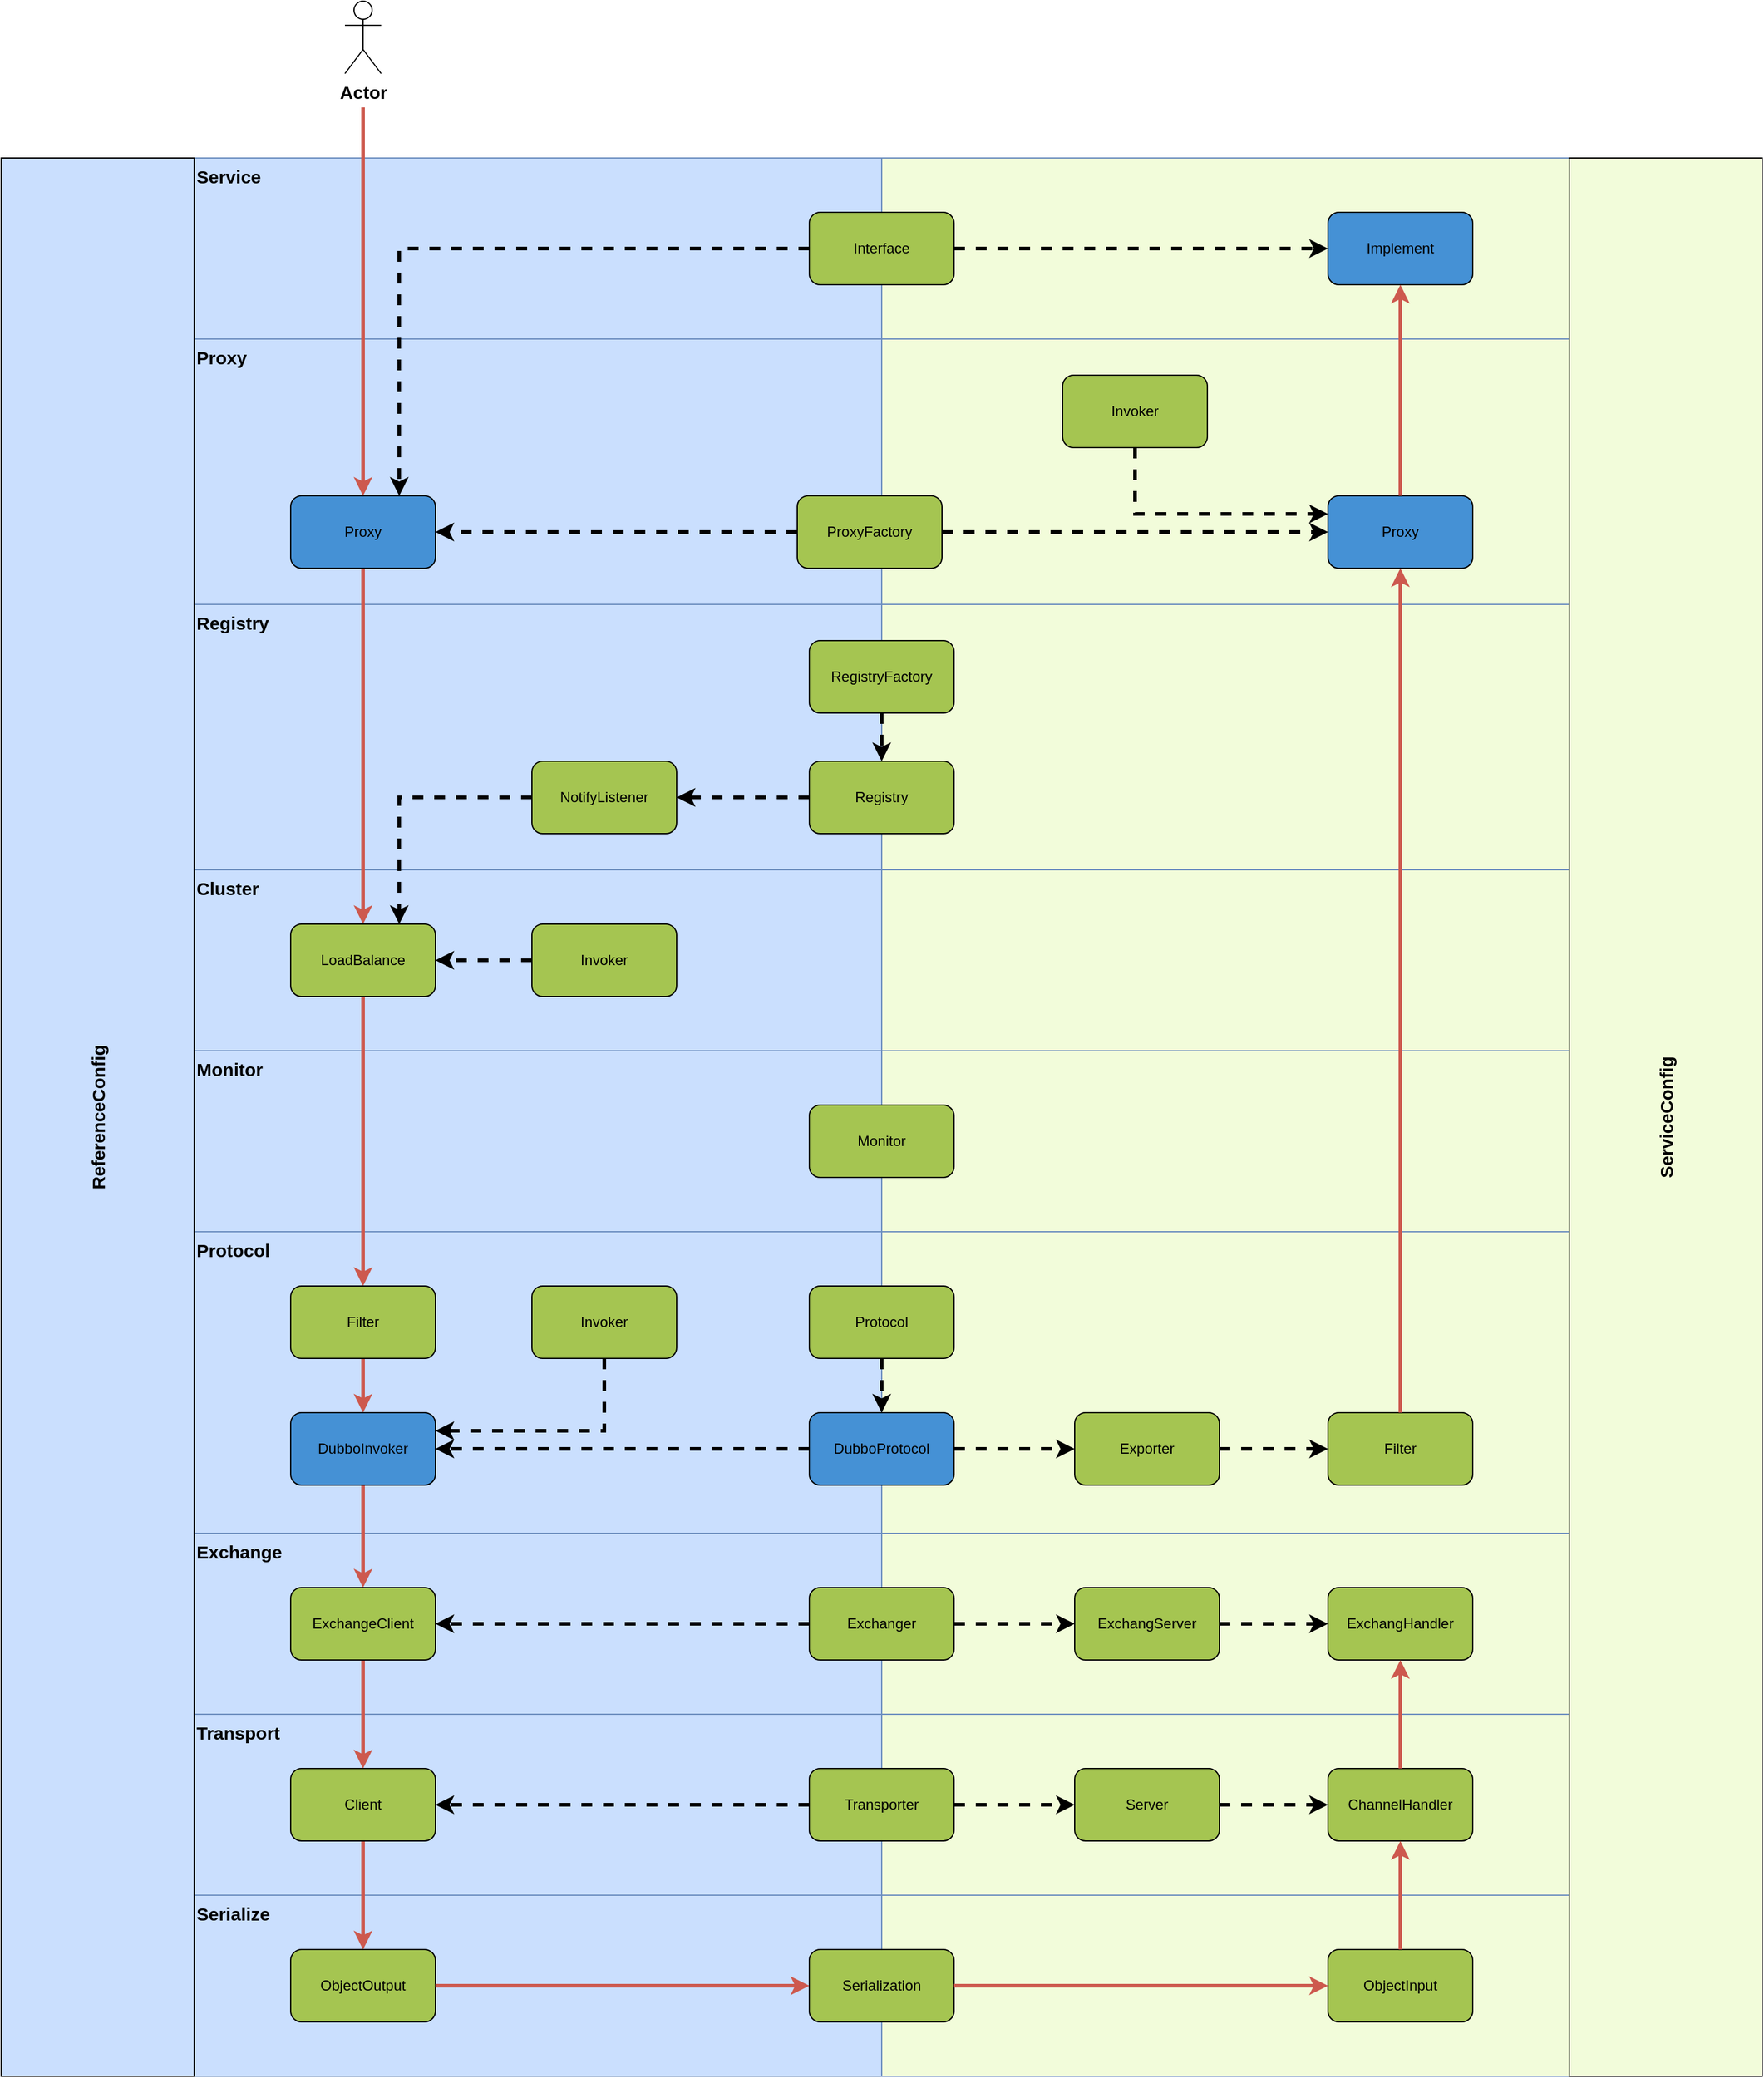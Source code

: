 <mxfile version="22.0.3" type="device">
  <diagram name="整体设计" id="Ht92Ma1IatEzV1gATZ2Z">
    <mxGraphModel dx="3815" dy="2423" grid="1" gridSize="10" guides="1" tooltips="1" connect="1" arrows="1" fold="1" page="0" pageScale="1" pageWidth="827" pageHeight="1169" math="0" shadow="0">
      <root>
        <mxCell id="0" />
        <mxCell id="1" parent="0" />
        <mxCell id="gIRKYJ1xP_HY7FMiImQd-62" value="" style="rounded=0;whiteSpace=wrap;html=1;verticalAlign=top;align=left;fontStyle=1;fontSize=15;strokeWidth=1;fillColor=#F2FCDA;strokeColor=#6c8ebf;" vertex="1" parent="1">
          <mxGeometry x="210" y="950" width="570" height="250" as="geometry" />
        </mxCell>
        <mxCell id="gIRKYJ1xP_HY7FMiImQd-61" value="" style="rounded=0;whiteSpace=wrap;html=1;verticalAlign=top;align=left;fontStyle=1;fontSize=15;strokeWidth=1;fillColor=#F2FCDA;strokeColor=#6c8ebf;" vertex="1" parent="1">
          <mxGeometry x="210" y="430" width="570" height="220" as="geometry" />
        </mxCell>
        <mxCell id="gIRKYJ1xP_HY7FMiImQd-20" value="" style="rounded=0;whiteSpace=wrap;html=1;verticalAlign=top;align=left;fontStyle=1;fontSize=15;strokeWidth=1;fillColor=#F2FCDA;strokeColor=#6c8ebf;" vertex="1" parent="1">
          <mxGeometry x="210" y="60" width="570" height="150" as="geometry" />
        </mxCell>
        <mxCell id="gIRKYJ1xP_HY7FMiImQd-58" value="" style="rounded=0;whiteSpace=wrap;html=1;verticalAlign=top;align=left;fontStyle=1;fontSize=15;strokeWidth=1;fillColor=#F2FCDA;strokeColor=#6c8ebf;" vertex="1" parent="1">
          <mxGeometry x="210" y="800" width="570" height="150" as="geometry" />
        </mxCell>
        <mxCell id="gIRKYJ1xP_HY7FMiImQd-59" value="" style="rounded=0;whiteSpace=wrap;html=1;verticalAlign=top;align=left;fontStyle=1;fontSize=15;strokeWidth=1;fillColor=#F2FCDA;strokeColor=#6c8ebf;" vertex="1" parent="1">
          <mxGeometry x="210" y="650" width="570" height="150" as="geometry" />
        </mxCell>
        <mxCell id="gIRKYJ1xP_HY7FMiImQd-60" value="" style="rounded=0;whiteSpace=wrap;html=1;verticalAlign=top;align=left;fontStyle=1;fontSize=15;strokeWidth=1;fillColor=#F2FCDA;strokeColor=#6c8ebf;" vertex="1" parent="1">
          <mxGeometry x="210" y="210" width="570" height="220" as="geometry" />
        </mxCell>
        <mxCell id="gIRKYJ1xP_HY7FMiImQd-57" value="" style="rounded=0;whiteSpace=wrap;html=1;verticalAlign=top;align=left;fontStyle=1;fontSize=15;strokeWidth=1;fillColor=#F2FCDA;strokeColor=#6c8ebf;" vertex="1" parent="1">
          <mxGeometry x="210" y="1500" width="570" height="150" as="geometry" />
        </mxCell>
        <mxCell id="gIRKYJ1xP_HY7FMiImQd-47" value="" style="rounded=0;whiteSpace=wrap;html=1;verticalAlign=top;align=left;fontStyle=1;fontSize=15;strokeWidth=1;fillColor=#F2FCDA;strokeColor=#6c8ebf;" vertex="1" parent="1">
          <mxGeometry x="210" y="1200" width="570" height="150" as="geometry" />
        </mxCell>
        <mxCell id="gIRKYJ1xP_HY7FMiImQd-22" value="" style="rounded=0;whiteSpace=wrap;html=1;verticalAlign=top;align=left;fontStyle=1;fontSize=15;strokeWidth=1;fillColor=#F2FCDA;strokeColor=#6c8ebf;" vertex="1" parent="1">
          <mxGeometry x="210" y="1350" width="570" height="150" as="geometry" />
        </mxCell>
        <mxCell id="Lk-VcoclUvMqdNgMOQ5e-87" value="Service" style="rounded=0;whiteSpace=wrap;html=1;verticalAlign=top;align=left;fontStyle=1;fontSize=15;strokeWidth=1;fillColor=#CADFFE;strokeColor=#6c8ebf;" parent="1" vertex="1">
          <mxGeometry x="-360" y="60" width="570" height="150" as="geometry" />
        </mxCell>
        <mxCell id="Lk-VcoclUvMqdNgMOQ5e-96" value="Serialize" style="rounded=0;whiteSpace=wrap;html=1;align=left;fontStyle=1;verticalAlign=top;fontSize=15;fillColor=#CADFFE;strokeColor=#6c8ebf;" parent="1" vertex="1">
          <mxGeometry x="-360" y="1500" width="570" height="150" as="geometry" />
        </mxCell>
        <mxCell id="Lk-VcoclUvMqdNgMOQ5e-95" value="Transport" style="rounded=0;whiteSpace=wrap;html=1;align=left;fontStyle=1;verticalAlign=top;fontSize=15;fillColor=#CADFFE;strokeColor=#6c8ebf;" parent="1" vertex="1">
          <mxGeometry x="-360" y="1350" width="570" height="150" as="geometry" />
        </mxCell>
        <mxCell id="Lk-VcoclUvMqdNgMOQ5e-94" value="Exchange" style="rounded=0;whiteSpace=wrap;html=1;align=left;fontStyle=1;verticalAlign=top;fontSize=15;fillColor=#CADFFE;strokeColor=#6c8ebf;" parent="1" vertex="1">
          <mxGeometry x="-360" y="1200" width="570" height="150" as="geometry" />
        </mxCell>
        <mxCell id="Lk-VcoclUvMqdNgMOQ5e-92" value="Monitor" style="rounded=0;whiteSpace=wrap;html=1;align=left;fontStyle=1;verticalAlign=top;fontSize=15;fillColor=#CADFFE;strokeColor=#6c8ebf;" parent="1" vertex="1">
          <mxGeometry x="-360" y="800" width="570" height="150" as="geometry" />
        </mxCell>
        <mxCell id="Lk-VcoclUvMqdNgMOQ5e-93" value="Protocol" style="rounded=0;whiteSpace=wrap;html=1;align=left;fontStyle=1;verticalAlign=top;fontSize=15;perimeterSpacing=0;fillColor=#CADFFE;strokeColor=#6c8ebf;" parent="1" vertex="1">
          <mxGeometry x="-360" y="950" width="570" height="250" as="geometry" />
        </mxCell>
        <mxCell id="Lk-VcoclUvMqdNgMOQ5e-91" value="Cluster" style="rounded=0;whiteSpace=wrap;html=1;align=left;fontStyle=1;verticalAlign=top;fontSize=15;fillColor=#CADFFE;strokeColor=#6c8ebf;" parent="1" vertex="1">
          <mxGeometry x="-360" y="650" width="570" height="150" as="geometry" />
        </mxCell>
        <mxCell id="Lk-VcoclUvMqdNgMOQ5e-90" value="Registry" style="rounded=0;whiteSpace=wrap;html=1;align=left;fontStyle=1;verticalAlign=top;fontSize=15;fillColor=#CADFFE;strokeColor=#6c8ebf;" parent="1" vertex="1">
          <mxGeometry x="-360" y="430" width="570" height="220" as="geometry" />
        </mxCell>
        <mxCell id="Lk-VcoclUvMqdNgMOQ5e-89" value="Proxy" style="rounded=0;whiteSpace=wrap;html=1;align=left;fontStyle=1;verticalAlign=top;fontSize=15;fillColor=#CADFFE;strokeColor=#6c8ebf;" parent="1" vertex="1">
          <mxGeometry x="-360" y="210" width="570" height="220" as="geometry" />
        </mxCell>
        <mxCell id="Lk-VcoclUvMqdNgMOQ5e-9" style="edgeStyle=orthogonalEdgeStyle;rounded=0;orthogonalLoop=1;jettySize=auto;html=1;entryX=0.5;entryY=0;entryDx=0;entryDy=0;strokeColor=#CD594E;strokeWidth=3;" parent="1" source="Lk-VcoclUvMqdNgMOQ5e-2" target="Lk-VcoclUvMqdNgMOQ5e-3" edge="1">
          <mxGeometry relative="1" as="geometry" />
        </mxCell>
        <mxCell id="Lk-VcoclUvMqdNgMOQ5e-2" value="Proxy" style="rounded=1;whiteSpace=wrap;html=1;fillColor=#4591D5;" parent="1" vertex="1">
          <mxGeometry x="-280" y="340" width="120" height="60" as="geometry" />
        </mxCell>
        <mxCell id="Lk-VcoclUvMqdNgMOQ5e-10" style="edgeStyle=orthogonalEdgeStyle;rounded=0;orthogonalLoop=1;jettySize=auto;html=1;entryX=0.5;entryY=0;entryDx=0;entryDy=0;strokeColor=#CD594E;strokeWidth=3;" parent="1" source="Lk-VcoclUvMqdNgMOQ5e-3" target="Lk-VcoclUvMqdNgMOQ5e-4" edge="1">
          <mxGeometry relative="1" as="geometry" />
        </mxCell>
        <mxCell id="gIRKYJ1xP_HY7FMiImQd-3" style="edgeStyle=orthogonalEdgeStyle;rounded=0;orthogonalLoop=1;jettySize=auto;html=1;dashed=1;strokeWidth=3;exitX=0;exitY=0.5;exitDx=0;exitDy=0;" edge="1" parent="1" source="gIRKYJ1xP_HY7FMiImQd-2" target="Lk-VcoclUvMqdNgMOQ5e-3">
          <mxGeometry relative="1" as="geometry" />
        </mxCell>
        <mxCell id="Lk-VcoclUvMqdNgMOQ5e-3" value="LoadBalance" style="rounded=1;whiteSpace=wrap;html=1;fillColor=#A5C551;" parent="1" vertex="1">
          <mxGeometry x="-280" y="695" width="120" height="60" as="geometry" />
        </mxCell>
        <mxCell id="Lk-VcoclUvMqdNgMOQ5e-11" style="edgeStyle=orthogonalEdgeStyle;rounded=0;orthogonalLoop=1;jettySize=auto;html=1;entryX=0.5;entryY=0;entryDx=0;entryDy=0;strokeColor=#CD594E;strokeWidth=3;" parent="1" source="Lk-VcoclUvMqdNgMOQ5e-4" target="gIRKYJ1xP_HY7FMiImQd-5" edge="1">
          <mxGeometry relative="1" as="geometry" />
        </mxCell>
        <mxCell id="Lk-VcoclUvMqdNgMOQ5e-4" value="Filter" style="rounded=1;whiteSpace=wrap;html=1;fillColor=#A5C551;" parent="1" vertex="1">
          <mxGeometry x="-280" y="995" width="120" height="60" as="geometry" />
        </mxCell>
        <mxCell id="Lk-VcoclUvMqdNgMOQ5e-12" style="edgeStyle=orthogonalEdgeStyle;rounded=0;orthogonalLoop=1;jettySize=auto;html=1;entryX=0.5;entryY=0;entryDx=0;entryDy=0;strokeColor=#CD594E;exitX=0.5;exitY=1;exitDx=0;exitDy=0;strokeWidth=3;" parent="1" source="gIRKYJ1xP_HY7FMiImQd-5" target="Lk-VcoclUvMqdNgMOQ5e-6" edge="1">
          <mxGeometry relative="1" as="geometry">
            <Array as="points">
              <mxPoint x="-220" y="1170" />
              <mxPoint x="-220" y="1170" />
            </Array>
          </mxGeometry>
        </mxCell>
        <mxCell id="gIRKYJ1xP_HY7FMiImQd-6" value="" style="edgeStyle=orthogonalEdgeStyle;rounded=0;orthogonalLoop=1;jettySize=auto;html=1;dashed=1;strokeWidth=3;entryX=1;entryY=0.25;entryDx=0;entryDy=0;exitX=0.5;exitY=1;exitDx=0;exitDy=0;" edge="1" parent="1" source="Lk-VcoclUvMqdNgMOQ5e-5" target="gIRKYJ1xP_HY7FMiImQd-5">
          <mxGeometry relative="1" as="geometry" />
        </mxCell>
        <mxCell id="Lk-VcoclUvMqdNgMOQ5e-5" value="Invoker" style="rounded=1;whiteSpace=wrap;html=1;fillColor=#A5C551;" parent="1" vertex="1">
          <mxGeometry x="-80" y="995" width="120" height="60" as="geometry" />
        </mxCell>
        <mxCell id="Lk-VcoclUvMqdNgMOQ5e-13" style="edgeStyle=orthogonalEdgeStyle;rounded=0;orthogonalLoop=1;jettySize=auto;html=1;entryX=0.5;entryY=0;entryDx=0;entryDy=0;strokeColor=#CD594E;strokeWidth=3;" parent="1" source="Lk-VcoclUvMqdNgMOQ5e-6" target="Lk-VcoclUvMqdNgMOQ5e-7" edge="1">
          <mxGeometry relative="1" as="geometry" />
        </mxCell>
        <mxCell id="Lk-VcoclUvMqdNgMOQ5e-6" value="ExchangeClient" style="rounded=1;whiteSpace=wrap;html=1;fillColor=#A5C551;" parent="1" vertex="1">
          <mxGeometry x="-280" y="1245" width="120" height="60" as="geometry" />
        </mxCell>
        <mxCell id="gIRKYJ1xP_HY7FMiImQd-17" style="edgeStyle=orthogonalEdgeStyle;rounded=0;orthogonalLoop=1;jettySize=auto;html=1;entryX=0.5;entryY=0;entryDx=0;entryDy=0;strokeWidth=3;strokeColor=#CD594E;" edge="1" parent="1" source="Lk-VcoclUvMqdNgMOQ5e-7" target="Lk-VcoclUvMqdNgMOQ5e-104">
          <mxGeometry relative="1" as="geometry">
            <Array as="points">
              <mxPoint x="-220" y="1490" />
              <mxPoint x="-220" y="1490" />
            </Array>
          </mxGeometry>
        </mxCell>
        <mxCell id="Lk-VcoclUvMqdNgMOQ5e-7" value="Client" style="rounded=1;whiteSpace=wrap;html=1;fillColor=#A5C551;" parent="1" vertex="1">
          <mxGeometry x="-280" y="1395" width="120" height="60" as="geometry" />
        </mxCell>
        <mxCell id="Lk-VcoclUvMqdNgMOQ5e-88" style="edgeStyle=orthogonalEdgeStyle;rounded=0;orthogonalLoop=1;jettySize=auto;html=1;entryX=0.5;entryY=0;entryDx=0;entryDy=0;labelBorderColor=none;strokeColor=#CD594E;strokeWidth=3;exitX=0.5;exitY=1;exitDx=0;exitDy=28;exitPerimeter=0;" parent="1" source="gIRKYJ1xP_HY7FMiImQd-64" target="Lk-VcoclUvMqdNgMOQ5e-2" edge="1">
          <mxGeometry relative="1" as="geometry">
            <mxPoint x="-220" y="20" as="sourcePoint" />
          </mxGeometry>
        </mxCell>
        <mxCell id="Lk-VcoclUvMqdNgMOQ5e-86" value="Interface" style="rounded=1;whiteSpace=wrap;html=1;fillColor=#A5C551;" parent="1" vertex="1">
          <mxGeometry x="150" y="105" width="120" height="60" as="geometry" />
        </mxCell>
        <mxCell id="Lk-VcoclUvMqdNgMOQ5e-104" value="ObjectOutput" style="rounded=1;whiteSpace=wrap;html=1;fillColor=#A5C551;" parent="1" vertex="1">
          <mxGeometry x="-280" y="1545" width="120" height="60" as="geometry" />
        </mxCell>
        <mxCell id="Lk-VcoclUvMqdNgMOQ5e-106" value="ReferenceConfig" style="rounded=0;whiteSpace=wrap;html=1;verticalAlign=middle;align=center;fontStyle=1;fontSize=15;horizontal=0;fillColor=#CADFFE;" parent="1" vertex="1">
          <mxGeometry x="-520" y="60" width="160" height="1590" as="geometry" />
        </mxCell>
        <mxCell id="Lk-VcoclUvMqdNgMOQ5e-108" value="NotifyListener" style="rounded=1;whiteSpace=wrap;html=1;fillColor=#A5C551;" parent="1" vertex="1">
          <mxGeometry x="-80" y="560" width="120" height="60" as="geometry" />
        </mxCell>
        <mxCell id="Lk-VcoclUvMqdNgMOQ5e-112" style="edgeStyle=orthogonalEdgeStyle;rounded=0;orthogonalLoop=1;jettySize=auto;html=1;entryX=1;entryY=0.5;entryDx=0;entryDy=0;dashed=1;strokeWidth=3;" parent="1" source="Lk-VcoclUvMqdNgMOQ5e-110" target="Lk-VcoclUvMqdNgMOQ5e-108" edge="1">
          <mxGeometry relative="1" as="geometry" />
        </mxCell>
        <mxCell id="Lk-VcoclUvMqdNgMOQ5e-110" value="Registry" style="rounded=1;whiteSpace=wrap;html=1;fillColor=#A5C551;" parent="1" vertex="1">
          <mxGeometry x="150" y="560" width="120" height="60" as="geometry" />
        </mxCell>
        <mxCell id="Lk-VcoclUvMqdNgMOQ5e-115" value="" style="edgeStyle=orthogonalEdgeStyle;rounded=0;orthogonalLoop=1;jettySize=auto;html=1;dashed=1;strokeWidth=3;" parent="1" source="Lk-VcoclUvMqdNgMOQ5e-114" target="Lk-VcoclUvMqdNgMOQ5e-110" edge="1">
          <mxGeometry relative="1" as="geometry" />
        </mxCell>
        <mxCell id="Lk-VcoclUvMqdNgMOQ5e-114" value="RegistryFactory" style="rounded=1;whiteSpace=wrap;html=1;fillColor=#A5C551;" parent="1" vertex="1">
          <mxGeometry x="150" y="460" width="120" height="60" as="geometry" />
        </mxCell>
        <mxCell id="gIRKYJ1xP_HY7FMiImQd-1" value="ProxyFactory" style="rounded=1;whiteSpace=wrap;html=1;fillColor=#A5C551;" vertex="1" parent="1">
          <mxGeometry x="140" y="340" width="120" height="60" as="geometry" />
        </mxCell>
        <mxCell id="gIRKYJ1xP_HY7FMiImQd-2" value="Invoker" style="rounded=1;whiteSpace=wrap;html=1;fillColor=#A5C551;" vertex="1" parent="1">
          <mxGeometry x="-80" y="695" width="120" height="60" as="geometry" />
        </mxCell>
        <mxCell id="gIRKYJ1xP_HY7FMiImQd-4" value="Monitor" style="rounded=1;whiteSpace=wrap;html=1;fillColor=#A5C551;" vertex="1" parent="1">
          <mxGeometry x="150" y="845" width="120" height="60" as="geometry" />
        </mxCell>
        <mxCell id="gIRKYJ1xP_HY7FMiImQd-5" value="DubboInvoker" style="rounded=1;whiteSpace=wrap;html=1;fillColor=#4591D5;" vertex="1" parent="1">
          <mxGeometry x="-280" y="1100" width="120" height="60" as="geometry" />
        </mxCell>
        <mxCell id="gIRKYJ1xP_HY7FMiImQd-10" value="" style="edgeStyle=orthogonalEdgeStyle;rounded=0;orthogonalLoop=1;jettySize=auto;html=1;dashed=1;strokeWidth=3;" edge="1" parent="1" source="gIRKYJ1xP_HY7FMiImQd-7" target="gIRKYJ1xP_HY7FMiImQd-8">
          <mxGeometry relative="1" as="geometry" />
        </mxCell>
        <mxCell id="gIRKYJ1xP_HY7FMiImQd-7" value="Protocol" style="rounded=1;whiteSpace=wrap;html=1;fillColor=#A5C551;" vertex="1" parent="1">
          <mxGeometry x="150" y="995" width="120" height="60" as="geometry" />
        </mxCell>
        <mxCell id="gIRKYJ1xP_HY7FMiImQd-8" value="DubboProtocol" style="rounded=1;whiteSpace=wrap;html=1;fillColor=#4591D5;" vertex="1" parent="1">
          <mxGeometry x="150" y="1100" width="120" height="60" as="geometry" />
        </mxCell>
        <mxCell id="gIRKYJ1xP_HY7FMiImQd-12" style="edgeStyle=orthogonalEdgeStyle;rounded=0;orthogonalLoop=1;jettySize=auto;html=1;entryX=1;entryY=0.5;entryDx=0;entryDy=0;dashed=1;strokeWidth=3;" edge="1" parent="1" source="gIRKYJ1xP_HY7FMiImQd-11" target="Lk-VcoclUvMqdNgMOQ5e-6">
          <mxGeometry relative="1" as="geometry" />
        </mxCell>
        <mxCell id="gIRKYJ1xP_HY7FMiImQd-11" value="Exchanger" style="rounded=1;whiteSpace=wrap;html=1;fillColor=#A5C551;" vertex="1" parent="1">
          <mxGeometry x="150" y="1245" width="120" height="60" as="geometry" />
        </mxCell>
        <mxCell id="gIRKYJ1xP_HY7FMiImQd-16" style="edgeStyle=orthogonalEdgeStyle;rounded=0;orthogonalLoop=1;jettySize=auto;html=1;entryX=1;entryY=0.5;entryDx=0;entryDy=0;dashed=1;strokeWidth=3;" edge="1" parent="1" source="gIRKYJ1xP_HY7FMiImQd-13" target="Lk-VcoclUvMqdNgMOQ5e-7">
          <mxGeometry relative="1" as="geometry" />
        </mxCell>
        <mxCell id="gIRKYJ1xP_HY7FMiImQd-13" value="Transporter" style="rounded=1;whiteSpace=wrap;html=1;fillColor=#A5C551;" vertex="1" parent="1">
          <mxGeometry x="150" y="1395" width="120" height="60" as="geometry" />
        </mxCell>
        <mxCell id="gIRKYJ1xP_HY7FMiImQd-19" style="edgeStyle=orthogonalEdgeStyle;rounded=0;orthogonalLoop=1;jettySize=auto;html=1;entryX=0;entryY=0.5;entryDx=0;entryDy=0;strokeWidth=3;exitX=1;exitY=0.5;exitDx=0;exitDy=0;strokeColor=#CD594E;" edge="1" parent="1" source="Lk-VcoclUvMqdNgMOQ5e-104" target="gIRKYJ1xP_HY7FMiImQd-18">
          <mxGeometry relative="1" as="geometry">
            <Array as="points">
              <mxPoint y="1575" />
              <mxPoint y="1575" />
            </Array>
          </mxGeometry>
        </mxCell>
        <mxCell id="gIRKYJ1xP_HY7FMiImQd-18" value="Serialization" style="rounded=1;whiteSpace=wrap;html=1;fillColor=#A5C551;" vertex="1" parent="1">
          <mxGeometry x="150" y="1545" width="120" height="60" as="geometry" />
        </mxCell>
        <mxCell id="gIRKYJ1xP_HY7FMiImQd-21" value="Implement" style="rounded=1;whiteSpace=wrap;html=1;fillColor=#4591D5;" vertex="1" parent="1">
          <mxGeometry x="580" y="105" width="120" height="60" as="geometry" />
        </mxCell>
        <mxCell id="gIRKYJ1xP_HY7FMiImQd-23" value="Server" style="rounded=1;whiteSpace=wrap;html=1;fillColor=#A5C551;" vertex="1" parent="1">
          <mxGeometry x="370" y="1395" width="120" height="60" as="geometry" />
        </mxCell>
        <mxCell id="gIRKYJ1xP_HY7FMiImQd-24" value="ChannelHandler" style="rounded=1;whiteSpace=wrap;html=1;fillColor=#A5C551;" vertex="1" parent="1">
          <mxGeometry x="580" y="1395" width="120" height="60" as="geometry" />
        </mxCell>
        <mxCell id="gIRKYJ1xP_HY7FMiImQd-25" value="ObjectInput" style="rounded=1;whiteSpace=wrap;html=1;fillColor=#A5C551;" vertex="1" parent="1">
          <mxGeometry x="580" y="1545" width="120" height="60" as="geometry" />
        </mxCell>
        <mxCell id="gIRKYJ1xP_HY7FMiImQd-32" style="edgeStyle=orthogonalEdgeStyle;rounded=0;orthogonalLoop=1;jettySize=auto;html=1;entryX=0;entryY=0.5;entryDx=0;entryDy=0;strokeWidth=3;exitX=1;exitY=0.5;exitDx=0;exitDy=0;strokeColor=#CD594E;" edge="1" parent="1" source="gIRKYJ1xP_HY7FMiImQd-18" target="gIRKYJ1xP_HY7FMiImQd-25">
          <mxGeometry relative="1" as="geometry">
            <mxPoint x="140" y="1790" as="sourcePoint" />
            <mxPoint x="450" y="1790" as="targetPoint" />
            <Array as="points">
              <mxPoint x="320" y="1575" />
              <mxPoint x="320" y="1575" />
            </Array>
          </mxGeometry>
        </mxCell>
        <mxCell id="gIRKYJ1xP_HY7FMiImQd-33" style="edgeStyle=orthogonalEdgeStyle;rounded=0;orthogonalLoop=1;jettySize=auto;html=1;entryX=0.5;entryY=1;entryDx=0;entryDy=0;strokeWidth=3;exitX=0.5;exitY=0;exitDx=0;exitDy=0;strokeColor=#CD594E;" edge="1" parent="1" source="gIRKYJ1xP_HY7FMiImQd-25" target="gIRKYJ1xP_HY7FMiImQd-24">
          <mxGeometry relative="1" as="geometry">
            <mxPoint x="650" y="1520" as="sourcePoint" />
            <mxPoint x="960" y="1520" as="targetPoint" />
            <Array as="points" />
          </mxGeometry>
        </mxCell>
        <mxCell id="gIRKYJ1xP_HY7FMiImQd-34" style="edgeStyle=orthogonalEdgeStyle;rounded=0;orthogonalLoop=1;jettySize=auto;html=1;dashed=1;strokeWidth=3;exitX=1;exitY=0.5;exitDx=0;exitDy=0;entryX=0;entryY=0.5;entryDx=0;entryDy=0;" edge="1" parent="1" source="gIRKYJ1xP_HY7FMiImQd-13" target="gIRKYJ1xP_HY7FMiImQd-23">
          <mxGeometry relative="1" as="geometry">
            <mxPoint x="290" y="1424.5" as="sourcePoint" />
            <mxPoint x="340" y="1425" as="targetPoint" />
          </mxGeometry>
        </mxCell>
        <mxCell id="gIRKYJ1xP_HY7FMiImQd-35" style="edgeStyle=orthogonalEdgeStyle;rounded=0;orthogonalLoop=1;jettySize=auto;html=1;dashed=1;strokeWidth=3;exitX=1;exitY=0.5;exitDx=0;exitDy=0;entryX=0;entryY=0.5;entryDx=0;entryDy=0;" edge="1" parent="1" source="gIRKYJ1xP_HY7FMiImQd-23" target="gIRKYJ1xP_HY7FMiImQd-24">
          <mxGeometry relative="1" as="geometry">
            <mxPoint x="500" y="1424.66" as="sourcePoint" />
            <mxPoint x="560" y="1425" as="targetPoint" />
          </mxGeometry>
        </mxCell>
        <mxCell id="gIRKYJ1xP_HY7FMiImQd-36" value="ExchangServer" style="rounded=1;whiteSpace=wrap;html=1;fillColor=#A5C551;" vertex="1" parent="1">
          <mxGeometry x="370" y="1245" width="120" height="60" as="geometry" />
        </mxCell>
        <mxCell id="gIRKYJ1xP_HY7FMiImQd-37" value="ExchangHandler" style="rounded=1;whiteSpace=wrap;html=1;fillColor=#A5C551;" vertex="1" parent="1">
          <mxGeometry x="580" y="1245" width="120" height="60" as="geometry" />
        </mxCell>
        <mxCell id="gIRKYJ1xP_HY7FMiImQd-42" style="edgeStyle=orthogonalEdgeStyle;rounded=0;orthogonalLoop=1;jettySize=auto;html=1;dashed=1;strokeWidth=3;exitX=1;exitY=0.5;exitDx=0;exitDy=0;entryX=0;entryY=0.5;entryDx=0;entryDy=0;" edge="1" parent="1" source="gIRKYJ1xP_HY7FMiImQd-11" target="gIRKYJ1xP_HY7FMiImQd-36">
          <mxGeometry relative="1" as="geometry">
            <mxPoint x="300" y="1274.66" as="sourcePoint" />
            <mxPoint x="340" y="1275" as="targetPoint" />
          </mxGeometry>
        </mxCell>
        <mxCell id="gIRKYJ1xP_HY7FMiImQd-44" style="edgeStyle=orthogonalEdgeStyle;rounded=0;orthogonalLoop=1;jettySize=auto;html=1;dashed=1;strokeWidth=3;exitX=1;exitY=0.5;exitDx=0;exitDy=0;entryX=0;entryY=0.5;entryDx=0;entryDy=0;" edge="1" parent="1" source="gIRKYJ1xP_HY7FMiImQd-36" target="gIRKYJ1xP_HY7FMiImQd-37">
          <mxGeometry relative="1" as="geometry">
            <mxPoint x="510" y="1274.66" as="sourcePoint" />
            <mxPoint x="540" y="1275" as="targetPoint" />
          </mxGeometry>
        </mxCell>
        <mxCell id="gIRKYJ1xP_HY7FMiImQd-46" style="edgeStyle=orthogonalEdgeStyle;rounded=0;orthogonalLoop=1;jettySize=auto;html=1;strokeWidth=3;exitX=0.5;exitY=0;exitDx=0;exitDy=0;strokeColor=#CD594E;entryX=0.5;entryY=1;entryDx=0;entryDy=0;" edge="1" parent="1" source="gIRKYJ1xP_HY7FMiImQd-24" target="gIRKYJ1xP_HY7FMiImQd-37">
          <mxGeometry relative="1" as="geometry">
            <mxPoint x="639.66" y="1380" as="sourcePoint" />
            <mxPoint x="640" y="1330" as="targetPoint" />
            <Array as="points" />
          </mxGeometry>
        </mxCell>
        <mxCell id="gIRKYJ1xP_HY7FMiImQd-48" style="edgeStyle=orthogonalEdgeStyle;rounded=0;orthogonalLoop=1;jettySize=auto;html=1;dashed=1;strokeWidth=3;exitX=0;exitY=0.5;exitDx=0;exitDy=0;entryX=1;entryY=0.5;entryDx=0;entryDy=0;" edge="1" parent="1" source="gIRKYJ1xP_HY7FMiImQd-8" target="gIRKYJ1xP_HY7FMiImQd-5">
          <mxGeometry relative="1" as="geometry">
            <mxPoint x="330" y="1055" as="sourcePoint" />
            <mxPoint x="430" y="1055" as="targetPoint" />
          </mxGeometry>
        </mxCell>
        <mxCell id="gIRKYJ1xP_HY7FMiImQd-49" value="Filter" style="rounded=1;whiteSpace=wrap;html=1;fillColor=#A5C551;" vertex="1" parent="1">
          <mxGeometry x="580" y="1100" width="120" height="60" as="geometry" />
        </mxCell>
        <mxCell id="gIRKYJ1xP_HY7FMiImQd-50" value="Exporter" style="rounded=1;whiteSpace=wrap;html=1;fillColor=#A5C551;" vertex="1" parent="1">
          <mxGeometry x="370" y="1100" width="120" height="60" as="geometry" />
        </mxCell>
        <mxCell id="gIRKYJ1xP_HY7FMiImQd-52" style="edgeStyle=orthogonalEdgeStyle;rounded=0;orthogonalLoop=1;jettySize=auto;html=1;dashed=1;strokeWidth=3;exitX=1;exitY=0.5;exitDx=0;exitDy=0;entryX=0;entryY=0.5;entryDx=0;entryDy=0;" edge="1" parent="1" source="gIRKYJ1xP_HY7FMiImQd-50" target="gIRKYJ1xP_HY7FMiImQd-49">
          <mxGeometry relative="1" as="geometry">
            <mxPoint x="460" y="1020" as="sourcePoint" />
            <mxPoint x="560" y="1020" as="targetPoint" />
          </mxGeometry>
        </mxCell>
        <mxCell id="gIRKYJ1xP_HY7FMiImQd-53" style="edgeStyle=orthogonalEdgeStyle;rounded=0;orthogonalLoop=1;jettySize=auto;html=1;dashed=1;strokeWidth=3;exitX=1;exitY=0.5;exitDx=0;exitDy=0;entryX=0;entryY=0.5;entryDx=0;entryDy=0;" edge="1" parent="1" source="gIRKYJ1xP_HY7FMiImQd-8" target="gIRKYJ1xP_HY7FMiImQd-50">
          <mxGeometry relative="1" as="geometry">
            <mxPoint x="360" y="1024.66" as="sourcePoint" />
            <mxPoint x="350" y="1130" as="targetPoint" />
          </mxGeometry>
        </mxCell>
        <mxCell id="gIRKYJ1xP_HY7FMiImQd-54" style="edgeStyle=orthogonalEdgeStyle;rounded=0;orthogonalLoop=1;jettySize=auto;html=1;dashed=1;strokeWidth=3;exitX=0;exitY=0.5;exitDx=0;exitDy=0;entryX=1;entryY=0.5;entryDx=0;entryDy=0;" edge="1" parent="1" source="gIRKYJ1xP_HY7FMiImQd-1" target="Lk-VcoclUvMqdNgMOQ5e-2">
          <mxGeometry relative="1" as="geometry">
            <mxPoint x="150.0" as="sourcePoint" />
            <mxPoint x="250.0" as="targetPoint" />
          </mxGeometry>
        </mxCell>
        <mxCell id="gIRKYJ1xP_HY7FMiImQd-55" value="Proxy" style="rounded=1;whiteSpace=wrap;html=1;fillColor=#4591D5;" vertex="1" parent="1">
          <mxGeometry x="580" y="340" width="120" height="60" as="geometry" />
        </mxCell>
        <mxCell id="gIRKYJ1xP_HY7FMiImQd-56" style="edgeStyle=orthogonalEdgeStyle;rounded=0;orthogonalLoop=1;jettySize=auto;html=1;entryX=0.5;entryY=1;entryDx=0;entryDy=0;strokeWidth=3;exitX=0.5;exitY=0;exitDx=0;exitDy=0;strokeColor=#CD594E;" edge="1" parent="1" source="gIRKYJ1xP_HY7FMiImQd-49" target="gIRKYJ1xP_HY7FMiImQd-55">
          <mxGeometry relative="1" as="geometry">
            <mxPoint x="639.41" y="635" as="sourcePoint" />
            <mxPoint x="639.41" y="545" as="targetPoint" />
            <Array as="points" />
          </mxGeometry>
        </mxCell>
        <mxCell id="gIRKYJ1xP_HY7FMiImQd-63" style="edgeStyle=orthogonalEdgeStyle;rounded=0;orthogonalLoop=1;jettySize=auto;html=1;entryX=0.5;entryY=1;entryDx=0;entryDy=0;strokeWidth=3;exitX=0.5;exitY=0;exitDx=0;exitDy=0;strokeColor=#CD594E;" edge="1" parent="1" source="gIRKYJ1xP_HY7FMiImQd-55" target="gIRKYJ1xP_HY7FMiImQd-21">
          <mxGeometry relative="1" as="geometry">
            <mxPoint x="750" y="30" as="sourcePoint" />
            <mxPoint x="750" y="-60" as="targetPoint" />
            <Array as="points" />
          </mxGeometry>
        </mxCell>
        <mxCell id="gIRKYJ1xP_HY7FMiImQd-64" value="Actor" style="shape=umlActor;verticalLabelPosition=bottom;verticalAlign=top;html=1;outlineConnect=0;points=[[0,0.333,0,0,0],[0,1,0,0,0],[0.25,0.1,0,0,0],[0.5,0,0,0,0],[0.5,0.5,0,0,0],[0.5,1,0,0,28],[0.75,0.1,0,0,0],[1,0.333,0,0,0],[1,1,0,0,0]];fontStyle=1;fontSize=15;" vertex="1" parent="1">
          <mxGeometry x="-235" y="-70" width="30" height="60" as="geometry" />
        </mxCell>
        <mxCell id="gIRKYJ1xP_HY7FMiImQd-65" style="edgeStyle=orthogonalEdgeStyle;rounded=0;orthogonalLoop=1;jettySize=auto;html=1;dashed=1;strokeWidth=3;exitX=0;exitY=0.5;exitDx=0;exitDy=0;entryX=0.75;entryY=0;entryDx=0;entryDy=0;" edge="1" parent="1" source="Lk-VcoclUvMqdNgMOQ5e-86" target="Lk-VcoclUvMqdNgMOQ5e-2">
          <mxGeometry relative="1" as="geometry">
            <mxPoint x="80.0" y="20" as="sourcePoint" />
            <mxPoint x="180.0" y="20" as="targetPoint" />
          </mxGeometry>
        </mxCell>
        <mxCell id="gIRKYJ1xP_HY7FMiImQd-67" style="edgeStyle=orthogonalEdgeStyle;rounded=0;orthogonalLoop=1;jettySize=auto;html=1;dashed=1;strokeWidth=3;exitX=0;exitY=0.5;exitDx=0;exitDy=0;entryX=0.75;entryY=0;entryDx=0;entryDy=0;" edge="1" parent="1" source="Lk-VcoclUvMqdNgMOQ5e-108" target="Lk-VcoclUvMqdNgMOQ5e-3">
          <mxGeometry relative="1" as="geometry">
            <mxPoint x="100.0" y="90" as="sourcePoint" />
            <mxPoint x="200.0" y="90" as="targetPoint" />
          </mxGeometry>
        </mxCell>
        <mxCell id="gIRKYJ1xP_HY7FMiImQd-68" style="edgeStyle=orthogonalEdgeStyle;rounded=0;orthogonalLoop=1;jettySize=auto;html=1;dashed=1;strokeWidth=3;exitX=0.5;exitY=1;exitDx=0;exitDy=0;entryX=0;entryY=0.25;entryDx=0;entryDy=0;" edge="1" parent="1" source="gIRKYJ1xP_HY7FMiImQd-69" target="gIRKYJ1xP_HY7FMiImQd-55">
          <mxGeometry relative="1" as="geometry">
            <mxPoint x="430.0" y="30" as="sourcePoint" />
            <mxPoint x="530" y="30" as="targetPoint" />
          </mxGeometry>
        </mxCell>
        <mxCell id="gIRKYJ1xP_HY7FMiImQd-69" value="Invoker" style="rounded=1;whiteSpace=wrap;html=1;fillColor=#A5C551;" vertex="1" parent="1">
          <mxGeometry x="360" y="240" width="120" height="60" as="geometry" />
        </mxCell>
        <mxCell id="gIRKYJ1xP_HY7FMiImQd-72" style="edgeStyle=orthogonalEdgeStyle;rounded=0;orthogonalLoop=1;jettySize=auto;html=1;dashed=1;strokeWidth=3;exitX=1;exitY=0.5;exitDx=0;exitDy=0;entryX=0;entryY=0.5;entryDx=0;entryDy=0;" edge="1" parent="1" source="gIRKYJ1xP_HY7FMiImQd-1" target="gIRKYJ1xP_HY7FMiImQd-55">
          <mxGeometry relative="1" as="geometry">
            <mxPoint x="950" y="290" as="sourcePoint" />
            <mxPoint x="490" y="370" as="targetPoint" />
          </mxGeometry>
        </mxCell>
        <mxCell id="gIRKYJ1xP_HY7FMiImQd-73" style="edgeStyle=orthogonalEdgeStyle;rounded=0;orthogonalLoop=1;jettySize=auto;html=1;dashed=1;strokeWidth=3;exitX=1;exitY=0.5;exitDx=0;exitDy=0;entryX=0;entryY=0.5;entryDx=0;entryDy=0;" edge="1" parent="1" source="Lk-VcoclUvMqdNgMOQ5e-86" target="gIRKYJ1xP_HY7FMiImQd-21">
          <mxGeometry relative="1" as="geometry">
            <mxPoint x="50" y="-50" as="sourcePoint" />
            <mxPoint x="210" y="5" as="targetPoint" />
          </mxGeometry>
        </mxCell>
        <mxCell id="gIRKYJ1xP_HY7FMiImQd-74" value="ServiceConfig" style="rounded=0;whiteSpace=wrap;html=1;verticalAlign=middle;align=center;fontStyle=1;fontSize=15;horizontal=0;fillColor=#F2FCDA;" vertex="1" parent="1">
          <mxGeometry x="780" y="60" width="160" height="1590" as="geometry" />
        </mxCell>
      </root>
    </mxGraphModel>
  </diagram>
</mxfile>
